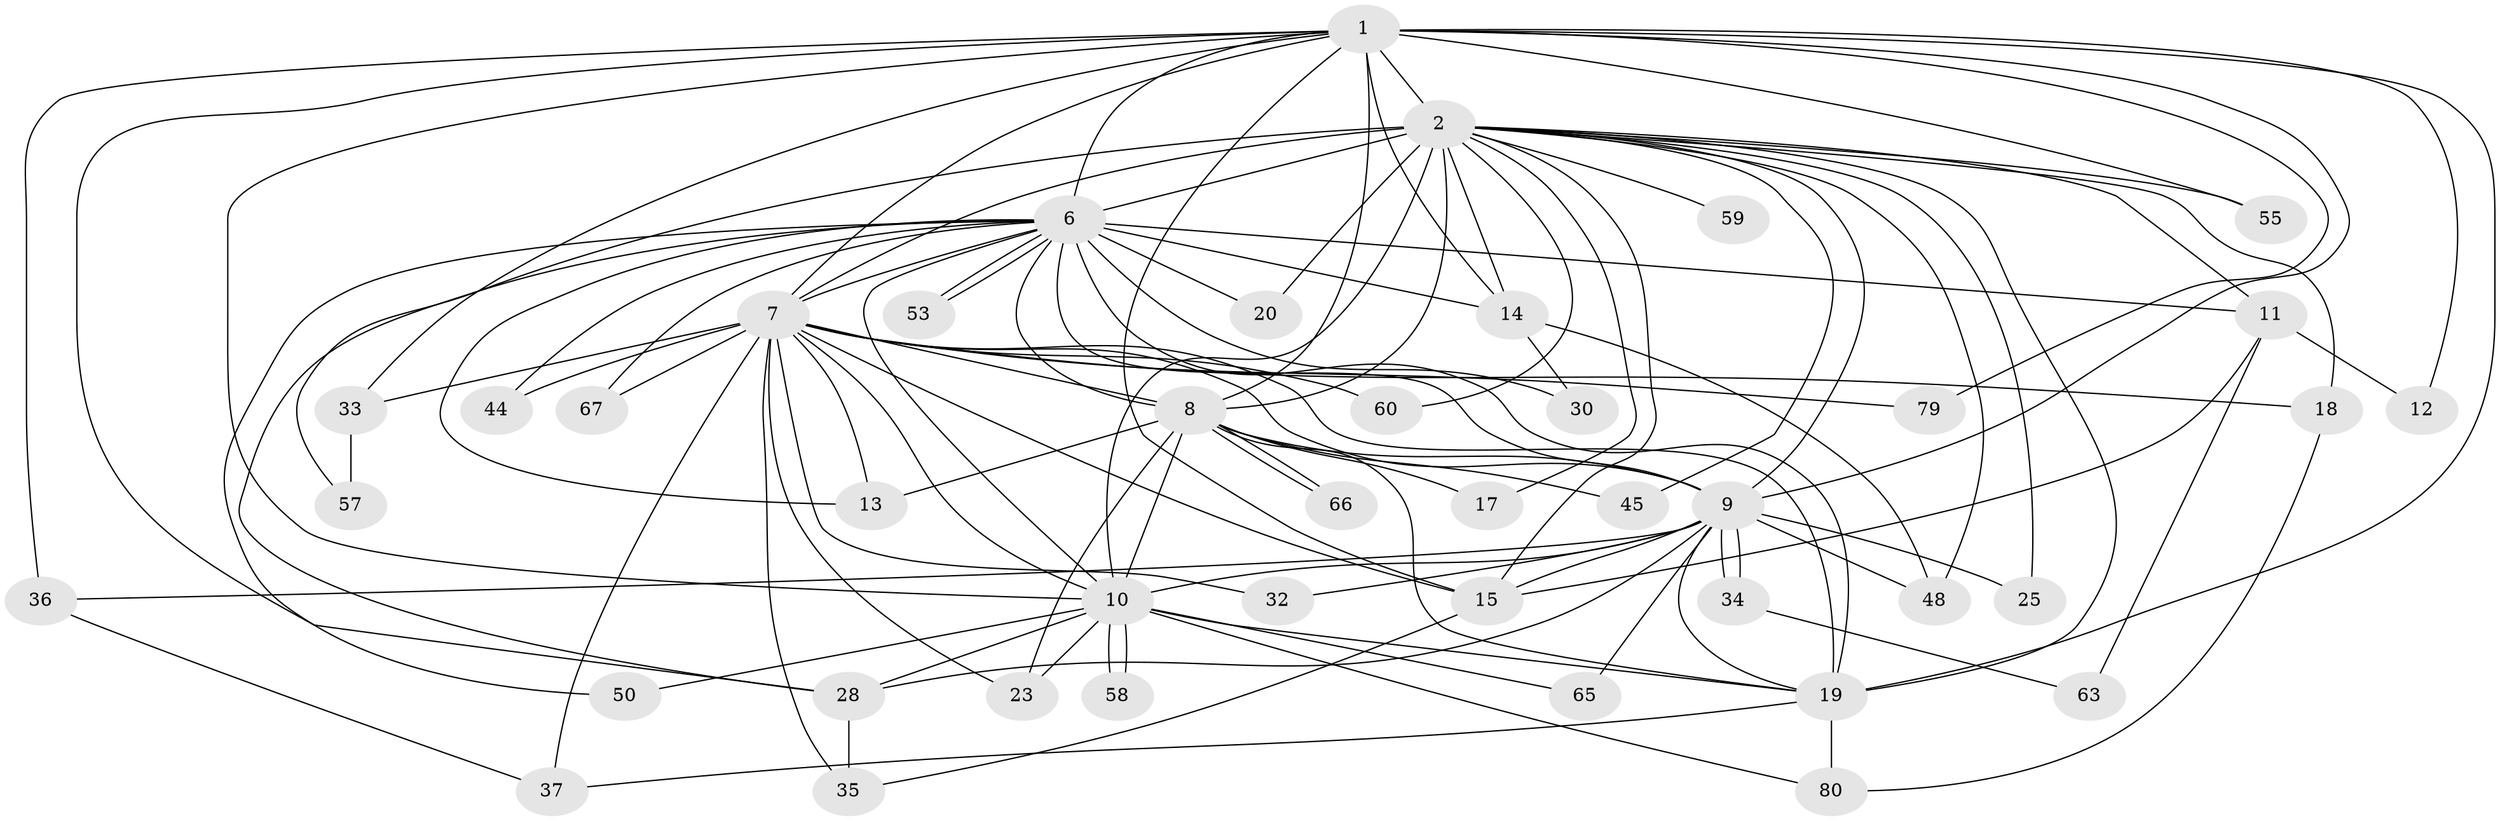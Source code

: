 // original degree distribution, {19: 0.023529411764705882, 17: 0.03529411764705882, 12: 0.011764705882352941, 24: 0.011764705882352941, 29: 0.011764705882352941, 15: 0.011764705882352941, 20: 0.011764705882352941, 5: 0.07058823529411765, 2: 0.5411764705882353, 4: 0.058823529411764705, 3: 0.2, 8: 0.011764705882352941}
// Generated by graph-tools (version 1.1) at 2025/14/03/09/25 04:14:14]
// undirected, 42 vertices, 107 edges
graph export_dot {
graph [start="1"]
  node [color=gray90,style=filled];
  1 [super="+52"];
  2 [super="+85+68+3+4"];
  6 [super="+27"];
  7 [super="+56+61"];
  8 [super="+21"];
  9;
  10 [super="+31"];
  11;
  12;
  13 [super="+47+16"];
  14;
  15 [super="+51+81"];
  17;
  18;
  19 [super="+24"];
  20;
  23 [super="+84"];
  25;
  28 [super="+71+39"];
  30;
  32;
  33;
  34;
  35 [super="+64"];
  36;
  37 [super="+40"];
  44;
  45;
  48 [super="+77"];
  50;
  53;
  55;
  57;
  58;
  59;
  60 [super="+62"];
  63;
  65;
  66;
  67;
  79;
  80 [super="+82"];
  1 -- 2 [weight=5];
  1 -- 6 [weight=2];
  1 -- 7;
  1 -- 8;
  1 -- 9;
  1 -- 10;
  1 -- 12;
  1 -- 14;
  1 -- 19;
  1 -- 28;
  1 -- 33;
  1 -- 36;
  1 -- 55;
  1 -- 79;
  1 -- 15;
  2 -- 6 [weight=6];
  2 -- 7 [weight=6];
  2 -- 8 [weight=6];
  2 -- 9 [weight=5];
  2 -- 10 [weight=5];
  2 -- 11;
  2 -- 55;
  2 -- 57;
  2 -- 59 [weight=2];
  2 -- 60 [weight=2];
  2 -- 19 [weight=4];
  2 -- 45;
  2 -- 17;
  2 -- 20;
  2 -- 14;
  2 -- 15;
  2 -- 48;
  2 -- 18;
  2 -- 25;
  6 -- 7;
  6 -- 8;
  6 -- 9;
  6 -- 10;
  6 -- 11;
  6 -- 14;
  6 -- 20;
  6 -- 30;
  6 -- 44;
  6 -- 50;
  6 -- 53;
  6 -- 53;
  6 -- 67;
  6 -- 13;
  6 -- 28;
  6 -- 19;
  7 -- 8 [weight=2];
  7 -- 9;
  7 -- 10 [weight=3];
  7 -- 13 [weight=2];
  7 -- 18;
  7 -- 32;
  7 -- 33;
  7 -- 35;
  7 -- 44;
  7 -- 67;
  7 -- 79;
  7 -- 23;
  7 -- 60;
  7 -- 15;
  7 -- 19;
  7 -- 37;
  8 -- 9;
  8 -- 10;
  8 -- 13;
  8 -- 17;
  8 -- 66;
  8 -- 66;
  8 -- 23;
  8 -- 45;
  8 -- 19 [weight=2];
  9 -- 10;
  9 -- 25;
  9 -- 28;
  9 -- 32;
  9 -- 34;
  9 -- 34;
  9 -- 36;
  9 -- 65;
  9 -- 48;
  9 -- 15;
  9 -- 19;
  10 -- 23;
  10 -- 58;
  10 -- 58;
  10 -- 65;
  10 -- 80;
  10 -- 28;
  10 -- 19;
  10 -- 50;
  11 -- 12;
  11 -- 15;
  11 -- 63;
  14 -- 30;
  14 -- 48;
  15 -- 35;
  18 -- 80;
  19 -- 37;
  19 -- 80;
  28 -- 35;
  33 -- 57;
  34 -- 63;
  36 -- 37;
}
